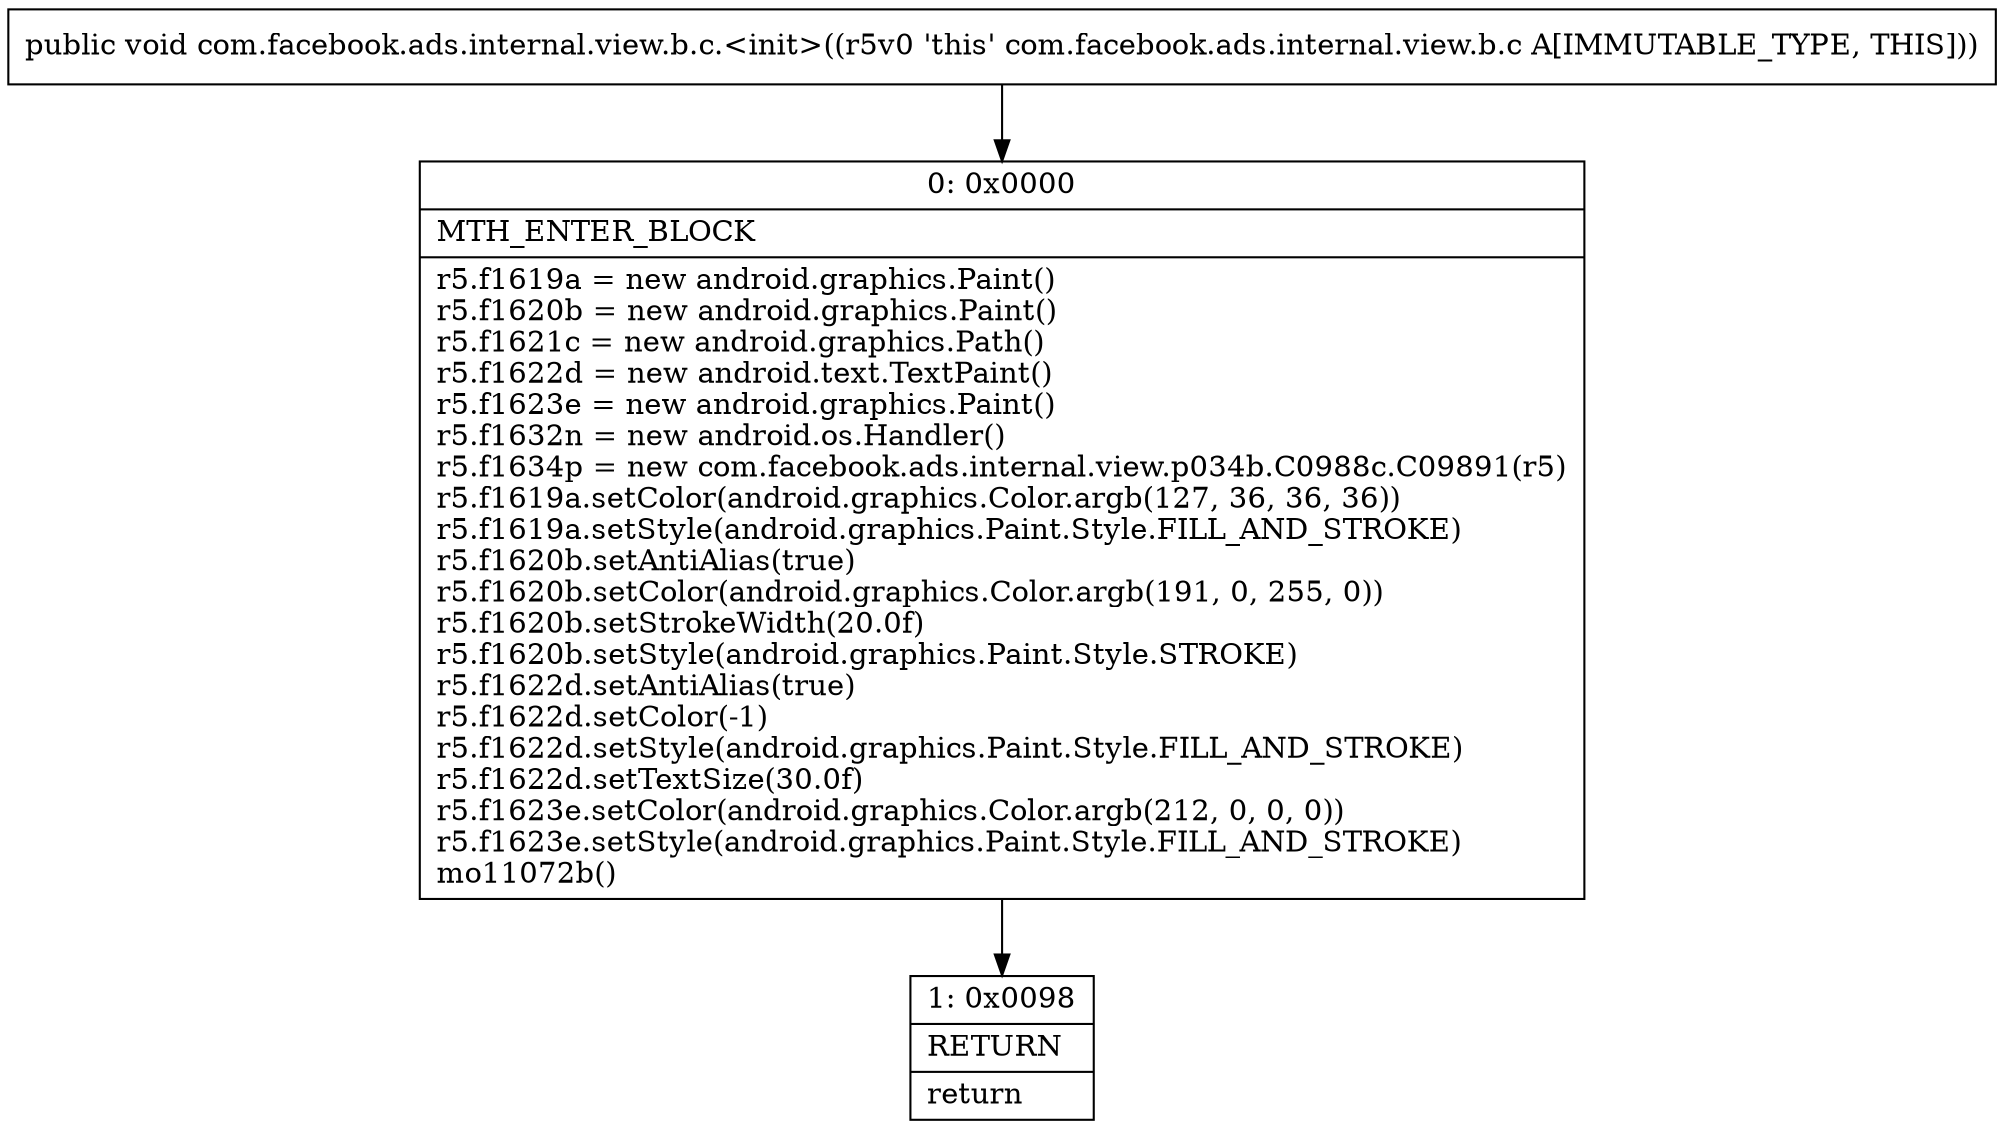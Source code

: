 digraph "CFG forcom.facebook.ads.internal.view.b.c.\<init\>()V" {
Node_0 [shape=record,label="{0\:\ 0x0000|MTH_ENTER_BLOCK\l|r5.f1619a = new android.graphics.Paint()\lr5.f1620b = new android.graphics.Paint()\lr5.f1621c = new android.graphics.Path()\lr5.f1622d = new android.text.TextPaint()\lr5.f1623e = new android.graphics.Paint()\lr5.f1632n = new android.os.Handler()\lr5.f1634p = new com.facebook.ads.internal.view.p034b.C0988c.C09891(r5)\lr5.f1619a.setColor(android.graphics.Color.argb(127, 36, 36, 36))\lr5.f1619a.setStyle(android.graphics.Paint.Style.FILL_AND_STROKE)\lr5.f1620b.setAntiAlias(true)\lr5.f1620b.setColor(android.graphics.Color.argb(191, 0, 255, 0))\lr5.f1620b.setStrokeWidth(20.0f)\lr5.f1620b.setStyle(android.graphics.Paint.Style.STROKE)\lr5.f1622d.setAntiAlias(true)\lr5.f1622d.setColor(\-1)\lr5.f1622d.setStyle(android.graphics.Paint.Style.FILL_AND_STROKE)\lr5.f1622d.setTextSize(30.0f)\lr5.f1623e.setColor(android.graphics.Color.argb(212, 0, 0, 0))\lr5.f1623e.setStyle(android.graphics.Paint.Style.FILL_AND_STROKE)\lmo11072b()\l}"];
Node_1 [shape=record,label="{1\:\ 0x0098|RETURN\l|return\l}"];
MethodNode[shape=record,label="{public void com.facebook.ads.internal.view.b.c.\<init\>((r5v0 'this' com.facebook.ads.internal.view.b.c A[IMMUTABLE_TYPE, THIS])) }"];
MethodNode -> Node_0;
Node_0 -> Node_1;
}

